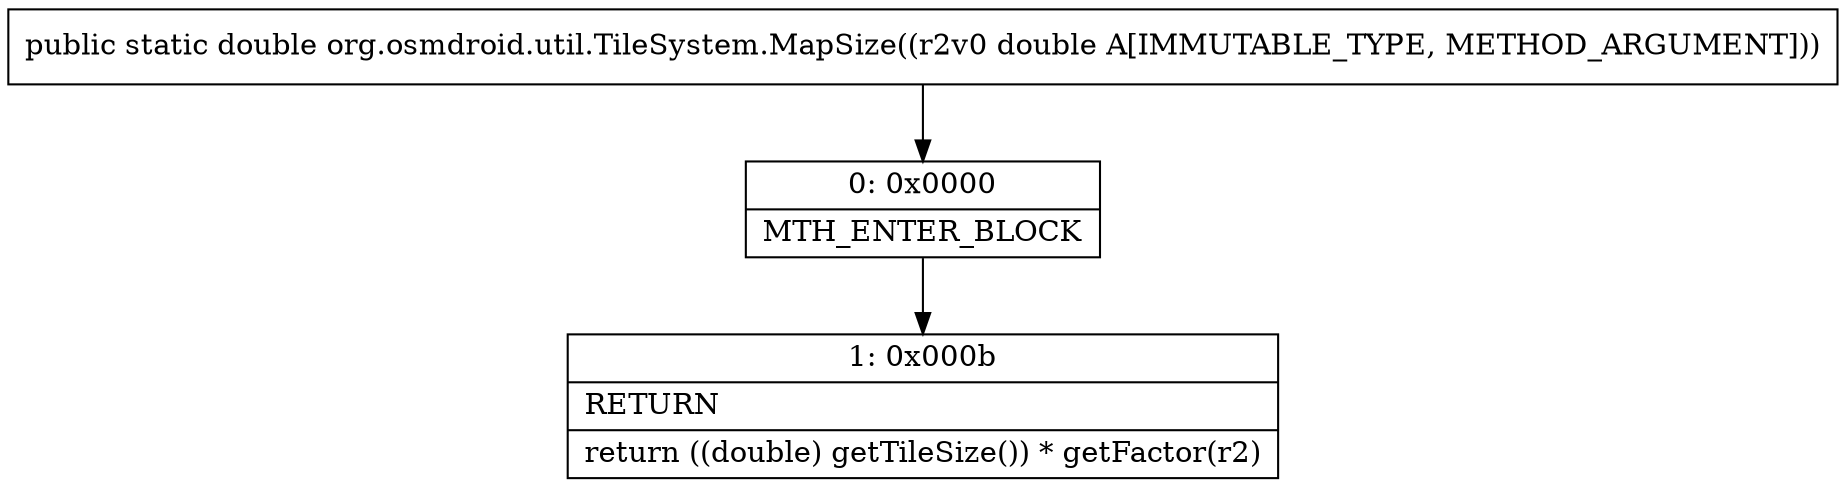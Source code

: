 digraph "CFG fororg.osmdroid.util.TileSystem.MapSize(D)D" {
Node_0 [shape=record,label="{0\:\ 0x0000|MTH_ENTER_BLOCK\l}"];
Node_1 [shape=record,label="{1\:\ 0x000b|RETURN\l|return ((double) getTileSize()) * getFactor(r2)\l}"];
MethodNode[shape=record,label="{public static double org.osmdroid.util.TileSystem.MapSize((r2v0 double A[IMMUTABLE_TYPE, METHOD_ARGUMENT])) }"];
MethodNode -> Node_0;
Node_0 -> Node_1;
}

